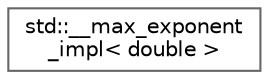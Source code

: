 digraph "Graphical Class Hierarchy"
{
 // LATEX_PDF_SIZE
  bgcolor="transparent";
  edge [fontname=Helvetica,fontsize=10,labelfontname=Helvetica,labelfontsize=10];
  node [fontname=Helvetica,fontsize=10,shape=box,height=0.2,width=0.4];
  rankdir="LR";
  Node0 [id="Node000000",label="std::__max_exponent\l_impl\< double \>",height=0.2,width=0.4,color="grey40", fillcolor="white", style="filled",URL="$structstd_1_1____max__exponent__impl_3_01double_01_4.html",tooltip=" "];
}
